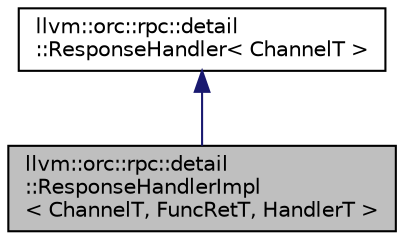 digraph "llvm::orc::rpc::detail::ResponseHandlerImpl&lt; ChannelT, FuncRetT, HandlerT &gt;"
{
 // LATEX_PDF_SIZE
  bgcolor="transparent";
  edge [fontname="Helvetica",fontsize="10",labelfontname="Helvetica",labelfontsize="10"];
  node [fontname="Helvetica",fontsize="10",shape="box"];
  Node1 [label="llvm::orc::rpc::detail\l::ResponseHandlerImpl\l\< ChannelT, FuncRetT, HandlerT \>",height=0.2,width=0.4,color="black", fillcolor="grey75", style="filled", fontcolor="black",tooltip=" "];
  Node2 -> Node1 [dir="back",color="midnightblue",fontsize="10",style="solid",fontname="Helvetica"];
  Node2 [label="llvm::orc::rpc::detail\l::ResponseHandler\< ChannelT \>",height=0.2,width=0.4,color="black",URL="$classllvm_1_1orc_1_1rpc_1_1detail_1_1ResponseHandler.html",tooltip=" "];
}
